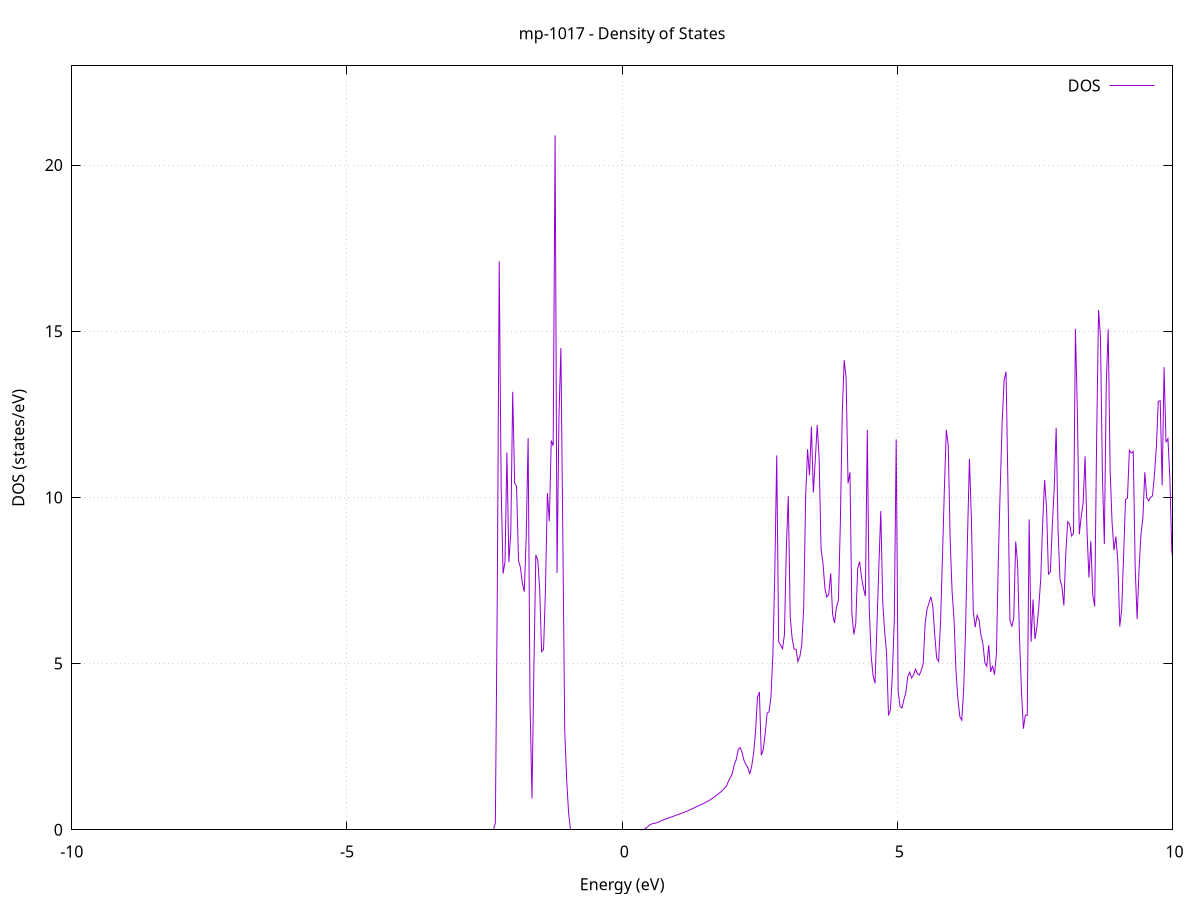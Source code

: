 set title 'mp-1017 - Density of States'
set xlabel 'Energy (eV)'
set ylabel 'DOS (states/eV)'
set grid
set xrange [-10:10]
set yrange [0:22.985]
set xzeroaxis lt -1
set terminal png size 800,600
set output 'mp-1017_dos_gnuplot.png'
plot '-' using 1:2 with lines title 'DOS'
-47.089300 0.000000
-47.054300 0.000000
-47.019300 0.000000
-46.984300 0.000000
-46.949300 0.000000
-46.914200 0.000000
-46.879200 0.000000
-46.844200 0.000000
-46.809200 0.000000
-46.774200 0.000000
-46.739200 0.000000
-46.704100 0.000000
-46.669100 0.000000
-46.634100 0.000000
-46.599100 0.000000
-46.564100 0.000000
-46.529100 0.000000
-46.494000 0.000000
-46.459000 0.000000
-46.424000 0.000000
-46.389000 0.000000
-46.354000 0.000000
-46.319000 0.000000
-46.283900 0.000000
-46.248900 0.000000
-46.213900 0.000000
-46.178900 0.000000
-46.143900 0.000000
-46.108900 0.000000
-46.073800 0.000000
-46.038800 0.000000
-46.003800 0.000000
-45.968800 0.000000
-45.933800 0.000000
-45.898800 0.000000
-45.863800 0.000000
-45.828700 0.000000
-45.793700 0.000000
-45.758700 0.000000
-45.723700 0.000000
-45.688700 0.000000
-45.653700 0.000000
-45.618600 0.000000
-45.583600 0.000000
-45.548600 0.000000
-45.513600 0.000000
-45.478600 0.000000
-45.443600 0.000000
-45.408500 0.000000
-45.373500 0.000000
-45.338500 0.000000
-45.303500 0.000000
-45.268500 0.000000
-45.233500 0.000000
-45.198400 0.000000
-45.163400 0.000000
-45.128400 0.000000
-45.093400 0.000000
-45.058400 0.000000
-45.023400 0.000000
-44.988300 0.000000
-44.953300 0.000000
-44.918300 0.000000
-44.883300 0.000000
-44.848300 0.000000
-44.813300 0.000000
-44.778200 0.000000
-44.743200 0.000000
-44.708200 0.000000
-44.673200 0.000000
-44.638200 0.000000
-44.603200 0.000000
-44.568200 0.000000
-44.533100 0.000000
-44.498100 0.000000
-44.463100 0.000000
-44.428100 0.000000
-44.393100 0.000000
-44.358100 0.000000
-44.323000 0.000000
-44.288000 0.000000
-44.253000 0.000000
-44.218000 0.000000
-44.183000 0.000000
-44.148000 0.000000
-44.112900 0.000000
-44.077900 0.000000
-44.042900 0.000000
-44.007900 0.000000
-43.972900 0.000000
-43.937900 0.000000
-43.902800 2.260400
-43.867800 18.033000
-43.832800 30.029300
-43.797800 66.833700
-43.762800 181.826900
-43.727800 0.000000
-43.692700 0.000000
-43.657700 0.000000
-43.622700 0.000000
-43.587700 0.000000
-43.552700 0.000000
-43.517700 0.000000
-43.482600 0.000000
-43.447600 0.000000
-43.412600 0.000000
-43.377600 0.000000
-43.342600 0.000000
-43.307600 0.000000
-43.272600 0.000000
-43.237500 0.000000
-43.202500 0.000000
-43.167500 0.000000
-43.132500 0.000000
-43.097500 0.000000
-43.062500 0.000000
-43.027400 0.000000
-42.992400 0.000000
-42.957400 0.000000
-42.922400 0.000000
-42.887400 0.000000
-42.852400 0.000000
-42.817300 0.000000
-42.782300 0.000000
-42.747300 0.000000
-42.712300 0.000000
-42.677300 0.000000
-42.642300 0.000000
-42.607200 0.000000
-42.572200 0.000000
-42.537200 0.000000
-42.502200 0.000000
-42.467200 0.000000
-42.432200 0.000000
-42.397100 0.000000
-42.362100 0.000000
-42.327100 0.000000
-42.292100 0.000000
-42.257100 0.000000
-42.222100 0.000000
-42.187000 0.000000
-42.152000 0.000000
-42.117000 0.000000
-42.082000 0.000000
-42.047000 0.000000
-42.012000 0.000000
-41.976900 0.000000
-41.941900 0.000000
-41.906900 0.000000
-41.871900 0.000000
-41.836900 0.000000
-41.801900 0.000000
-41.766900 0.000000
-41.731800 0.000000
-41.696800 0.000000
-41.661800 0.000000
-41.626800 0.000000
-41.591800 0.000000
-41.556800 0.000000
-41.521700 0.000000
-41.486700 0.000000
-41.451700 0.000000
-41.416700 0.000000
-41.381700 0.000000
-41.346700 0.000000
-41.311600 0.000000
-41.276600 0.000000
-41.241600 0.000000
-41.206600 0.000000
-41.171600 0.000000
-41.136600 0.000000
-41.101500 0.000000
-41.066500 0.000000
-41.031500 0.000000
-40.996500 0.000000
-40.961500 0.000000
-40.926500 0.000000
-40.891400 0.000000
-40.856400 0.000000
-40.821400 0.000000
-40.786400 0.000000
-40.751400 0.000000
-40.716400 0.000000
-40.681300 0.000000
-40.646300 0.000000
-40.611300 0.000000
-40.576300 0.000000
-40.541300 0.000000
-40.506300 0.000000
-40.471300 0.000000
-40.436200 0.000000
-40.401200 0.000000
-40.366200 0.000000
-40.331200 0.000000
-40.296200 0.000000
-40.261200 0.000000
-40.226100 0.000000
-40.191100 0.000000
-40.156100 0.000000
-40.121100 0.000000
-40.086100 0.000000
-40.051100 0.000000
-40.016000 0.000000
-39.981000 0.000000
-39.946000 0.000000
-39.911000 0.000000
-39.876000 0.000000
-39.841000 0.000000
-39.805900 0.000000
-39.770900 0.000000
-39.735900 0.000000
-39.700900 0.000000
-39.665900 0.000000
-39.630900 0.000000
-39.595800 0.000000
-39.560800 0.000000
-39.525800 0.000000
-39.490800 0.000000
-39.455800 0.000000
-39.420800 0.000000
-39.385700 0.000000
-39.350700 0.000000
-39.315700 0.000000
-39.280700 0.000000
-39.245700 0.000000
-39.210700 0.000000
-39.175700 0.000000
-39.140600 0.000000
-39.105600 0.000000
-39.070600 0.000000
-39.035600 0.000000
-39.000600 0.000000
-38.965600 0.000000
-38.930500 0.000000
-38.895500 0.000000
-38.860500 0.000000
-38.825500 0.000000
-38.790500 0.000000
-38.755500 0.000000
-38.720400 0.000000
-38.685400 0.000000
-38.650400 0.000000
-38.615400 0.000000
-38.580400 0.000000
-38.545400 0.000000
-38.510300 0.000000
-38.475300 0.000000
-38.440300 0.000000
-38.405300 0.000000
-38.370300 0.000000
-38.335300 0.000000
-38.300200 0.000000
-38.265200 0.000000
-38.230200 0.000000
-38.195200 0.000000
-38.160200 0.000000
-38.125200 0.000000
-38.090100 0.000000
-38.055100 0.000000
-38.020100 0.000000
-37.985100 0.000000
-37.950100 0.000000
-37.915100 0.000000
-37.880100 0.000000
-37.845000 0.000000
-37.810000 0.000000
-37.775000 0.000000
-37.740000 0.000000
-37.705000 0.000000
-37.670000 0.000000
-37.634900 0.000000
-37.599900 0.000000
-37.564900 0.000000
-37.529900 0.000000
-37.494900 0.000000
-37.459900 0.000000
-37.424800 0.000000
-37.389800 0.000000
-37.354800 0.000000
-37.319800 0.000000
-37.284800 0.000000
-37.249800 0.000000
-37.214700 0.000000
-37.179700 0.000000
-37.144700 0.000000
-37.109700 0.000000
-37.074700 0.000000
-37.039700 0.000000
-37.004600 0.000000
-36.969600 0.000000
-36.934600 0.000000
-36.899600 0.000000
-36.864600 0.000000
-36.829600 0.000000
-36.794500 0.000000
-36.759500 0.000000
-36.724500 0.000000
-36.689500 0.000000
-36.654500 0.000000
-36.619500 0.000000
-36.584400 0.000000
-36.549400 0.000000
-36.514400 0.000000
-36.479400 0.000000
-36.444400 0.000000
-36.409400 0.000000
-36.374400 0.000000
-36.339300 0.000000
-36.304300 0.000000
-36.269300 0.000000
-36.234300 0.000000
-36.199300 0.000000
-36.164300 0.000000
-36.129200 0.000000
-36.094200 0.000000
-36.059200 0.000000
-36.024200 0.000000
-35.989200 0.000000
-35.954200 0.000000
-35.919100 0.000000
-35.884100 0.000000
-35.849100 0.000000
-35.814100 0.000000
-35.779100 0.000000
-35.744100 0.000000
-35.709000 0.000000
-35.674000 0.000000
-35.639000 0.000000
-35.604000 0.000000
-35.569000 0.000000
-35.534000 0.000000
-35.498900 0.000000
-35.463900 0.000000
-35.428900 0.000000
-35.393900 0.000000
-35.358900 0.000000
-35.323900 0.000000
-35.288800 0.000000
-35.253800 0.000000
-35.218800 0.000000
-35.183800 0.000000
-35.148800 0.000000
-35.113800 0.000000
-35.078800 0.000000
-35.043700 0.000000
-35.008700 0.000000
-34.973700 0.000000
-34.938700 0.000000
-34.903700 0.000000
-34.868700 0.000000
-34.833600 0.000000
-34.798600 0.000000
-34.763600 0.000000
-34.728600 0.000000
-34.693600 0.000000
-34.658600 0.000000
-34.623500 0.000000
-34.588500 0.000000
-34.553500 0.000000
-34.518500 0.000000
-34.483500 0.000000
-34.448500 0.000000
-34.413400 0.000000
-34.378400 0.000000
-34.343400 0.000000
-34.308400 0.000000
-34.273400 0.000000
-34.238400 0.000000
-34.203300 0.000000
-34.168300 0.000000
-34.133300 0.000000
-34.098300 0.000000
-34.063300 0.000000
-34.028300 0.000000
-33.993200 0.000000
-33.958200 0.000000
-33.923200 0.000000
-33.888200 0.000000
-33.853200 0.000000
-33.818200 0.000000
-33.783200 0.000000
-33.748100 0.000000
-33.713100 0.000000
-33.678100 0.000000
-33.643100 0.000000
-33.608100 0.000000
-33.573100 0.000000
-33.538000 0.000000
-33.503000 0.000000
-33.468000 0.000000
-33.433000 0.000000
-33.398000 0.000000
-33.363000 0.000000
-33.327900 0.000000
-33.292900 0.000000
-33.257900 0.000000
-33.222900 0.000000
-33.187900 0.000000
-33.152900 0.000000
-33.117800 0.000000
-33.082800 0.000000
-33.047800 0.000000
-33.012800 0.000000
-32.977800 0.000000
-32.942800 0.000000
-32.907700 0.000000
-32.872700 0.000000
-32.837700 0.000000
-32.802700 0.000000
-32.767700 0.000000
-32.732700 0.000000
-32.697600 0.000000
-32.662600 0.000000
-32.627600 0.000000
-32.592600 0.000000
-32.557600 0.000000
-32.522600 0.000000
-32.487500 0.000000
-32.452500 0.000000
-32.417500 0.000000
-32.382500 0.000000
-32.347500 0.000000
-32.312500 0.000000
-32.277500 0.000000
-32.242400 0.000000
-32.207400 0.000000
-32.172400 0.000000
-32.137400 0.000000
-32.102400 0.000000
-32.067400 0.000000
-32.032300 0.000000
-31.997300 0.000000
-31.962300 0.000000
-31.927300 0.000000
-31.892300 0.000000
-31.857300 0.000000
-31.822200 0.000000
-31.787200 0.000000
-31.752200 0.000000
-31.717200 0.000000
-31.682200 0.000000
-31.647200 0.000000
-31.612100 0.000000
-31.577100 0.000000
-31.542100 0.000000
-31.507100 0.000000
-31.472100 0.000000
-31.437100 0.000000
-31.402000 0.000000
-31.367000 0.000000
-31.332000 0.000000
-31.297000 0.000000
-31.262000 0.000000
-31.227000 0.000000
-31.191900 0.000000
-31.156900 0.000000
-31.121900 0.000000
-31.086900 0.000000
-31.051900 0.000000
-31.016900 0.000000
-30.981900 0.000000
-30.946800 0.000000
-30.911800 0.000000
-30.876800 0.000000
-30.841800 0.000000
-30.806800 0.000000
-30.771800 0.000000
-30.736700 0.000000
-30.701700 0.000000
-30.666700 0.000000
-30.631700 0.000000
-30.596700 0.000000
-30.561700 0.000000
-30.526600 0.000000
-30.491600 0.000000
-30.456600 0.000000
-30.421600 0.000000
-30.386600 0.000000
-30.351600 0.000000
-30.316500 0.000000
-30.281500 0.000000
-30.246500 0.000000
-30.211500 0.000000
-30.176500 0.000000
-30.141500 0.000000
-30.106400 0.000000
-30.071400 0.000000
-30.036400 0.000000
-30.001400 0.000000
-29.966400 0.000000
-29.931400 0.000000
-29.896300 0.000000
-29.861300 0.000000
-29.826300 0.000000
-29.791300 0.000000
-29.756300 0.000000
-29.721300 0.000000
-29.686300 0.000000
-29.651200 0.000000
-29.616200 0.000000
-29.581200 0.000000
-29.546200 0.000000
-29.511200 0.000000
-29.476200 0.000000
-29.441100 0.000000
-29.406100 0.000000
-29.371100 0.000000
-29.336100 0.000000
-29.301100 0.000000
-29.266100 0.000000
-29.231000 0.000000
-29.196000 0.000000
-29.161000 0.000000
-29.126000 0.000000
-29.091000 0.000000
-29.056000 0.000000
-29.020900 0.000000
-28.985900 0.000000
-28.950900 0.000000
-28.915900 0.000000
-28.880900 0.000000
-28.845900 0.000000
-28.810800 0.000000
-28.775800 0.000000
-28.740800 0.000000
-28.705800 0.000000
-28.670800 0.000000
-28.635800 0.000000
-28.600700 0.000000
-28.565700 0.000000
-28.530700 0.000000
-28.495700 0.000000
-28.460700 0.000000
-28.425700 0.000000
-28.390600 0.000000
-28.355600 0.000000
-28.320600 0.000000
-28.285600 0.000000
-28.250600 0.000000
-28.215600 0.000000
-28.180600 0.000000
-28.145500 0.000000
-28.110500 0.000000
-28.075500 0.000000
-28.040500 0.000000
-28.005500 0.000000
-27.970500 0.000000
-27.935400 0.000000
-27.900400 0.000000
-27.865400 0.000000
-27.830400 0.000000
-27.795400 0.000000
-27.760400 0.000000
-27.725300 0.000000
-27.690300 0.000000
-27.655300 0.000000
-27.620300 0.000000
-27.585300 0.000000
-27.550300 0.000000
-27.515200 0.000000
-27.480200 0.000000
-27.445200 0.000000
-27.410200 0.000000
-27.375200 0.000000
-27.340200 0.000000
-27.305100 0.000000
-27.270100 0.000000
-27.235100 0.000000
-27.200100 0.000000
-27.165100 0.000000
-27.130100 0.000000
-27.095000 0.000000
-27.060000 0.000000
-27.025000 0.000000
-26.990000 0.000000
-26.955000 0.000000
-26.920000 0.000000
-26.885000 0.000000
-26.849900 0.000000
-26.814900 0.000000
-26.779900 0.000000
-26.744900 0.000000
-26.709900 0.000000
-26.674900 0.000000
-26.639800 0.000000
-26.604800 0.000000
-26.569800 0.000000
-26.534800 0.000000
-26.499800 0.000000
-26.464800 0.000000
-26.429700 0.000000
-26.394700 0.000000
-26.359700 0.000000
-26.324700 0.000000
-26.289700 0.000000
-26.254700 0.000000
-26.219600 0.000000
-26.184600 0.000000
-26.149600 0.000000
-26.114600 0.000000
-26.079600 0.000000
-26.044600 0.000000
-26.009500 0.000000
-25.974500 0.000000
-25.939500 0.000000
-25.904500 0.000000
-25.869500 0.000000
-25.834500 0.000000
-25.799400 0.000000
-25.764400 0.000000
-25.729400 0.000000
-25.694400 0.000000
-25.659400 0.000000
-25.624400 0.000000
-25.589400 0.000000
-25.554300 0.000000
-25.519300 0.000000
-25.484300 0.000000
-25.449300 0.000000
-25.414300 0.000000
-25.379300 0.000000
-25.344200 0.000000
-25.309200 0.000000
-25.274200 0.000000
-25.239200 0.000000
-25.204200 0.000000
-25.169200 0.000000
-25.134100 0.000000
-25.099100 0.000000
-25.064100 0.000000
-25.029100 0.000000
-24.994100 0.000000
-24.959100 0.000000
-24.924000 0.000000
-24.889000 0.000000
-24.854000 0.000000
-24.819000 0.000000
-24.784000 0.000000
-24.749000 0.000000
-24.713900 0.000000
-24.678900 0.000000
-24.643900 0.000000
-24.608900 0.000000
-24.573900 0.000000
-24.538900 0.000000
-24.503800 0.000000
-24.468800 0.000000
-24.433800 0.000000
-24.398800 0.000000
-24.363800 0.000000
-24.328800 0.000000
-24.293800 0.000000
-24.258700 0.000000
-24.223700 0.000000
-24.188700 0.000000
-24.153700 0.000000
-24.118700 0.000000
-24.083700 0.000000
-24.048600 0.000000
-24.013600 0.000000
-23.978600 0.000000
-23.943600 0.000000
-23.908600 0.000000
-23.873600 0.000000
-23.838500 0.000000
-23.803500 0.000000
-23.768500 0.000000
-23.733500 0.000000
-23.698500 0.000000
-23.663500 0.000000
-23.628400 0.000000
-23.593400 0.000000
-23.558400 0.000000
-23.523400 0.000000
-23.488400 0.000000
-23.453400 0.000000
-23.418300 0.000000
-23.383300 0.000000
-23.348300 0.000000
-23.313300 0.000000
-23.278300 0.000000
-23.243300 0.000000
-23.208200 0.000000
-23.173200 0.000000
-23.138200 0.000000
-23.103200 0.000000
-23.068200 0.000000
-23.033200 0.000000
-22.998100 0.000000
-22.963100 0.000000
-22.928100 0.767200
-22.893100 2.038100
-22.858100 3.038100
-22.823100 4.340400
-22.788100 6.523400
-22.753000 15.387100
-22.718000 15.953200
-22.683000 6.198600
-22.648000 1.641600
-22.613000 7.099700
-22.578000 6.748900
-22.542900 8.317600
-22.507900 10.563500
-22.472900 7.441500
-22.437900 4.637000
-22.402900 3.136100
-22.367900 3.154000
-22.332800 8.042300
-22.297800 39.799000
-22.262800 37.811600
-22.227800 49.792200
-22.192800 48.479600
-22.157800 14.538400
-22.122700 37.293900
-22.087700 15.188700
-22.052700 22.215500
-22.017700 31.316600
-21.982700 18.423600
-21.947700 47.827400
-21.912600 43.604100
-21.877600 64.689100
-21.842600 61.054300
-21.807600 72.949400
-21.772600 44.277900
-21.737600 61.563100
-21.702500 102.065600
-21.667500 42.895300
-21.632500 52.091600
-21.597500 79.663200
-21.562500 9.997100
-21.527500 0.000000
-21.492500 0.000000
-21.457400 0.000000
-21.422400 0.000000
-21.387400 0.000000
-21.352400 0.000000
-21.317400 0.000000
-21.282400 0.000000
-21.247300 0.000000
-21.212300 0.000000
-21.177300 0.000000
-21.142300 0.000000
-21.107300 0.000000
-21.072300 0.000000
-21.037200 0.000000
-21.002200 0.000000
-20.967200 0.000000
-20.932200 0.000000
-20.897200 0.000000
-20.862200 0.000000
-20.827100 0.000000
-20.792100 0.000000
-20.757100 0.000000
-20.722100 0.000000
-20.687100 0.000000
-20.652100 0.000000
-20.617000 0.000000
-20.582000 0.000000
-20.547000 0.000000
-20.512000 0.000000
-20.477000 0.000000
-20.442000 0.000000
-20.406900 0.000000
-20.371900 0.000000
-20.336900 0.000000
-20.301900 0.000000
-20.266900 0.000000
-20.231900 0.000000
-20.196900 0.000000
-20.161800 0.000000
-20.126800 0.000000
-20.091800 0.000000
-20.056800 0.000000
-20.021800 0.000000
-19.986800 0.000000
-19.951700 0.000000
-19.916700 0.000000
-19.881700 0.000000
-19.846700 0.000000
-19.811700 0.000000
-19.776700 0.000000
-19.741600 0.000000
-19.706600 0.000000
-19.671600 0.000000
-19.636600 0.000000
-19.601600 0.000000
-19.566600 0.000000
-19.531500 0.000000
-19.496500 0.000000
-19.461500 0.000000
-19.426500 0.000000
-19.391500 0.000000
-19.356500 0.000000
-19.321400 0.000000
-19.286400 0.000000
-19.251400 0.000000
-19.216400 0.000000
-19.181400 0.000000
-19.146400 0.000000
-19.111300 0.000000
-19.076300 0.000000
-19.041300 0.000000
-19.006300 0.000000
-18.971300 0.000000
-18.936300 0.000000
-18.901200 0.000000
-18.866200 0.000000
-18.831200 0.000000
-18.796200 0.000000
-18.761200 0.000000
-18.726200 0.000000
-18.691200 0.000000
-18.656100 0.000000
-18.621100 0.000000
-18.586100 0.000000
-18.551100 0.000000
-18.516100 0.000000
-18.481100 0.000000
-18.446000 0.000000
-18.411000 0.000000
-18.376000 0.000000
-18.341000 0.000000
-18.306000 0.000000
-18.271000 0.000000
-18.235900 0.000000
-18.200900 0.000000
-18.165900 0.000000
-18.130900 0.000000
-18.095900 0.000000
-18.060900 0.000000
-18.025800 0.000000
-17.990800 0.000000
-17.955800 0.000000
-17.920800 0.000000
-17.885800 0.000000
-17.850800 0.000000
-17.815700 0.000000
-17.780700 0.000000
-17.745700 0.000000
-17.710700 0.000000
-17.675700 0.000000
-17.640700 0.000000
-17.605600 0.000000
-17.570600 0.000000
-17.535600 0.000000
-17.500600 0.000000
-17.465600 0.000000
-17.430600 0.000000
-17.395600 0.000000
-17.360500 0.000000
-17.325500 0.000000
-17.290500 0.000000
-17.255500 0.000000
-17.220500 0.000000
-17.185500 0.000000
-17.150400 0.000000
-17.115400 0.000000
-17.080400 0.000000
-17.045400 0.000000
-17.010400 0.000000
-16.975400 0.000000
-16.940300 0.000000
-16.905300 0.000000
-16.870300 0.000000
-16.835300 0.000000
-16.800300 0.000000
-16.765300 0.000000
-16.730200 0.000000
-16.695200 0.000000
-16.660200 0.000000
-16.625200 0.000000
-16.590200 0.000000
-16.555200 0.000000
-16.520100 0.000000
-16.485100 0.000000
-16.450100 0.000000
-16.415100 0.000000
-16.380100 0.000000
-16.345100 0.000000
-16.310000 0.000000
-16.275000 0.000000
-16.240000 0.000000
-16.205000 0.000000
-16.170000 0.000000
-16.135000 0.000000
-16.100000 0.000000
-16.064900 0.000000
-16.029900 0.000000
-15.994900 0.000000
-15.959900 0.000000
-15.924900 0.000000
-15.889900 0.000000
-15.854800 0.000000
-15.819800 0.000000
-15.784800 0.000000
-15.749800 0.000000
-15.714800 0.000000
-15.679800 0.000000
-15.644700 0.000000
-15.609700 0.000000
-15.574700 0.000000
-15.539700 0.000000
-15.504700 0.702800
-15.469700 1.078500
-15.434600 1.549800
-15.399600 1.997700
-15.364600 2.470000
-15.329600 3.102500
-15.294600 3.841200
-15.259600 4.893000
-15.224500 7.211000
-15.189500 8.522400
-15.154500 8.915400
-15.119500 12.163600
-15.084500 0.036600
-15.049500 8.621800
-15.014400 9.692700
-14.979400 8.850700
-14.944400 8.276800
-14.909400 5.616300
-14.874400 4.419000
-14.839400 3.560000
-14.804400 2.854800
-14.769300 2.229000
-14.734300 1.563500
-14.699300 0.859400
-14.664300 0.000000
-14.629300 0.000000
-14.594300 0.000000
-14.559200 0.000000
-14.524200 0.000000
-14.489200 0.000000
-14.454200 0.000000
-14.419200 0.000000
-14.384200 0.000000
-14.349100 0.000000
-14.314100 0.000000
-14.279100 0.000000
-14.244100 0.000000
-14.209100 0.000000
-14.174100 0.000000
-14.139000 0.000000
-14.104000 0.000000
-14.069000 0.000000
-14.034000 0.000000
-13.999000 0.000000
-13.964000 0.000000
-13.928900 0.000000
-13.893900 0.000000
-13.858900 0.000000
-13.823900 0.000000
-13.788900 0.000000
-13.753900 0.000000
-13.718800 0.000000
-13.683800 0.000000
-13.648800 0.000000
-13.613800 0.000000
-13.578800 0.000000
-13.543800 0.000000
-13.508700 0.000000
-13.473700 0.000000
-13.438700 0.000000
-13.403700 0.000000
-13.368700 0.000000
-13.333700 0.000000
-13.298700 0.000000
-13.263600 0.000000
-13.228600 0.000000
-13.193600 0.000000
-13.158600 0.000000
-13.123600 0.000000
-13.088600 0.000000
-13.053500 0.000000
-13.018500 0.000000
-12.983500 0.000000
-12.948500 0.000000
-12.913500 0.000000
-12.878500 0.000000
-12.843400 0.000000
-12.808400 0.000000
-12.773400 0.000000
-12.738400 0.000000
-12.703400 0.000000
-12.668400 0.000000
-12.633300 0.000000
-12.598300 0.000000
-12.563300 0.000000
-12.528300 0.000000
-12.493300 0.000000
-12.458300 0.000000
-12.423200 0.000000
-12.388200 0.000000
-12.353200 0.000000
-12.318200 0.000000
-12.283200 0.000000
-12.248200 0.000000
-12.213100 0.000000
-12.178100 0.000000
-12.143100 0.000000
-12.108100 0.000000
-12.073100 0.000000
-12.038100 0.000000
-12.003100 0.000000
-11.968000 0.000000
-11.933000 0.000000
-11.898000 0.000000
-11.863000 0.000000
-11.828000 0.000000
-11.793000 0.000000
-11.757900 0.000000
-11.722900 0.000000
-11.687900 0.000000
-11.652900 0.000000
-11.617900 0.000000
-11.582900 0.000000
-11.547800 0.000000
-11.512800 0.000000
-11.477800 0.000000
-11.442800 0.000000
-11.407800 0.000000
-11.372800 0.000000
-11.337700 0.000000
-11.302700 0.000000
-11.267700 0.000000
-11.232700 0.000000
-11.197700 0.000000
-11.162700 0.000000
-11.127600 0.000000
-11.092600 0.000000
-11.057600 0.000000
-11.022600 0.000000
-10.987600 0.000000
-10.952600 0.000000
-10.917500 0.000000
-10.882500 0.000000
-10.847500 0.000000
-10.812500 0.000000
-10.777500 0.000000
-10.742500 0.000000
-10.707500 0.000000
-10.672400 0.000000
-10.637400 0.000000
-10.602400 0.000000
-10.567400 0.000000
-10.532400 0.000000
-10.497400 0.000000
-10.462300 0.000000
-10.427300 0.000000
-10.392300 0.000000
-10.357300 0.000000
-10.322300 0.000000
-10.287300 0.000000
-10.252200 0.000000
-10.217200 0.000000
-10.182200 0.000000
-10.147200 0.000000
-10.112200 0.000000
-10.077200 0.000000
-10.042100 0.000000
-10.007100 0.000000
-9.972100 0.000000
-9.937100 0.000000
-9.902100 0.000000
-9.867100 0.000000
-9.832000 0.000000
-9.797000 0.000000
-9.762000 0.000000
-9.727000 0.000000
-9.692000 0.000000
-9.657000 0.000000
-9.621900 0.000000
-9.586900 0.000000
-9.551900 0.000000
-9.516900 0.000000
-9.481900 0.000000
-9.446900 0.000000
-9.411800 0.000000
-9.376800 0.000000
-9.341800 0.000000
-9.306800 0.000000
-9.271800 0.000000
-9.236800 0.000000
-9.201800 0.000000
-9.166700 0.000000
-9.131700 0.000000
-9.096700 0.000000
-9.061700 0.000000
-9.026700 0.000000
-8.991700 0.000000
-8.956600 0.000000
-8.921600 0.000000
-8.886600 0.000000
-8.851600 0.000000
-8.816600 0.000000
-8.781600 0.000000
-8.746500 0.000000
-8.711500 0.000000
-8.676500 0.000000
-8.641500 0.000000
-8.606500 0.000000
-8.571500 0.000000
-8.536400 0.000000
-8.501400 0.000000
-8.466400 0.000000
-8.431400 0.000000
-8.396400 0.000000
-8.361400 0.000000
-8.326300 0.000000
-8.291300 0.000000
-8.256300 0.000000
-8.221300 0.000000
-8.186300 0.000000
-8.151300 0.000000
-8.116200 0.000000
-8.081200 0.000000
-8.046200 0.000000
-8.011200 0.000000
-7.976200 0.000000
-7.941200 0.000000
-7.906200 0.000000
-7.871100 0.000000
-7.836100 0.000000
-7.801100 0.000000
-7.766100 0.000000
-7.731100 0.000000
-7.696100 0.000000
-7.661000 0.000000
-7.626000 0.000000
-7.591000 0.000000
-7.556000 0.000000
-7.521000 0.000000
-7.486000 0.000000
-7.450900 0.000000
-7.415900 0.000000
-7.380900 0.000000
-7.345900 0.000000
-7.310900 0.000000
-7.275900 0.000000
-7.240800 0.000000
-7.205800 0.000000
-7.170800 0.000000
-7.135800 0.000000
-7.100800 0.000000
-7.065800 0.000000
-7.030700 0.000000
-6.995700 0.000000
-6.960700 0.000000
-6.925700 0.000000
-6.890700 0.000000
-6.855700 0.000000
-6.820600 0.000000
-6.785600 0.000000
-6.750600 0.000000
-6.715600 0.000000
-6.680600 0.000000
-6.645600 0.000000
-6.610600 0.000000
-6.575500 0.000000
-6.540500 0.000000
-6.505500 0.000000
-6.470500 0.000000
-6.435500 0.000000
-6.400500 0.000000
-6.365400 0.000000
-6.330400 0.000000
-6.295400 0.000000
-6.260400 0.000000
-6.225400 0.000000
-6.190400 0.000000
-6.155300 0.000000
-6.120300 0.000000
-6.085300 0.000000
-6.050300 0.000000
-6.015300 0.000000
-5.980300 0.000000
-5.945200 0.000000
-5.910200 0.000000
-5.875200 0.000000
-5.840200 0.000000
-5.805200 0.000000
-5.770200 0.000000
-5.735100 0.000000
-5.700100 0.000000
-5.665100 0.000000
-5.630100 0.000000
-5.595100 0.000000
-5.560100 0.000000
-5.525000 0.000000
-5.490000 0.000000
-5.455000 0.000000
-5.420000 0.000000
-5.385000 0.000000
-5.350000 0.000000
-5.315000 0.000000
-5.279900 0.000000
-5.244900 0.000000
-5.209900 0.000000
-5.174900 0.000000
-5.139900 0.000000
-5.104900 0.000000
-5.069800 0.000000
-5.034800 0.000000
-4.999800 0.000000
-4.964800 0.000000
-4.929800 0.000000
-4.894800 0.000000
-4.859700 0.000000
-4.824700 0.000000
-4.789700 0.000000
-4.754700 0.000000
-4.719700 0.000000
-4.684700 0.000000
-4.649600 0.000000
-4.614600 0.000000
-4.579600 0.000000
-4.544600 0.000000
-4.509600 0.000000
-4.474600 0.000000
-4.439500 0.000000
-4.404500 0.000000
-4.369500 0.000000
-4.334500 0.000000
-4.299500 0.000000
-4.264500 0.000000
-4.229400 0.000000
-4.194400 0.000000
-4.159400 0.000000
-4.124400 0.000000
-4.089400 0.000000
-4.054400 0.000000
-4.019300 0.000000
-3.984300 0.000000
-3.949300 0.000000
-3.914300 0.000000
-3.879300 0.000000
-3.844300 0.000000
-3.809300 0.000000
-3.774200 0.000000
-3.739200 0.000000
-3.704200 0.000000
-3.669200 0.000000
-3.634200 0.000000
-3.599200 0.000000
-3.564100 0.000000
-3.529100 0.000000
-3.494100 0.000000
-3.459100 0.000000
-3.424100 0.000000
-3.389100 0.000000
-3.354000 0.000000
-3.319000 0.000000
-3.284000 0.000000
-3.249000 0.000000
-3.214000 0.000000
-3.179000 0.000000
-3.143900 0.000000
-3.108900 0.000000
-3.073900 0.000000
-3.038900 0.000000
-3.003900 0.000000
-2.968900 0.000000
-2.933800 0.000000
-2.898800 0.000000
-2.863800 0.000000
-2.828800 0.000000
-2.793800 0.000000
-2.758800 0.000000
-2.723700 0.000000
-2.688700 0.000000
-2.653700 0.000000
-2.618700 0.000000
-2.583700 0.000000
-2.548700 0.000000
-2.513700 0.000000
-2.478600 0.000000
-2.443600 0.000000
-2.408600 0.000000
-2.373600 0.000000
-2.338600 0.000000
-2.303600 0.209500
-2.268500 7.097500
-2.233500 17.103300
-2.198500 10.323600
-2.163500 7.707800
-2.128500 8.063000
-2.093500 11.352900
-2.058400 8.056100
-2.023400 8.937400
-1.988400 13.177700
-1.953400 10.430200
-1.918400 10.332000
-1.883400 8.097900
-1.848300 7.893000
-1.813300 7.420400
-1.778300 7.162900
-1.743300 8.790100
-1.708300 11.788100
-1.673300 3.761900
-1.638200 0.941000
-1.603200 4.928600
-1.568200 8.270700
-1.533200 8.113600
-1.498200 7.248600
-1.463200 5.359700
-1.428100 5.426800
-1.393100 7.253000
-1.358100 10.132600
-1.323100 9.283800
-1.288100 11.712900
-1.253100 11.552000
-1.218100 20.895100
-1.183000 7.725900
-1.148000 12.437800
-1.113000 14.494600
-1.078000 8.871100
-1.043000 2.976400
-1.008000 1.506200
-0.972900 0.506200
-0.937900 0.000000
-0.902900 0.000000
-0.867900 0.000000
-0.832900 0.000000
-0.797900 0.000000
-0.762800 0.000000
-0.727800 0.000000
-0.692800 0.000000
-0.657800 0.000000
-0.622800 0.000000
-0.587800 0.000000
-0.552700 0.000000
-0.517700 0.000000
-0.482700 0.000000
-0.447700 0.000000
-0.412700 0.000000
-0.377700 0.000000
-0.342600 0.000000
-0.307600 0.000000
-0.272600 0.000000
-0.237600 0.000000
-0.202600 0.000000
-0.167600 0.000000
-0.132500 0.000000
-0.097500 0.000000
-0.062500 0.000000
-0.027500 0.000000
0.007500 0.000000
0.042500 0.000000
0.077600 0.000000
0.112600 0.000000
0.147600 0.000000
0.182600 0.000000
0.217600 0.000000
0.252600 0.000000
0.287600 0.000000
0.322700 0.000000
0.357700 0.000300
0.392700 0.012100
0.427700 0.041000
0.462700 0.087100
0.497700 0.141400
0.532800 0.172100
0.567800 0.191400
0.602800 0.199200
0.637800 0.217400
0.672800 0.242000
0.707800 0.267500
0.742900 0.293500
0.777900 0.317500
0.812900 0.339000
0.847900 0.358000
0.882900 0.378100
0.917900 0.398700
0.953000 0.419400
0.988000 0.440600
1.023000 0.462200
1.058000 0.483900
1.093000 0.505600
1.128000 0.527300
1.163100 0.549200
1.198100 0.573800
1.233100 0.602300
1.268100 0.628800
1.303100 0.655700
1.338100 0.683000
1.373200 0.710600
1.408200 0.738200
1.443200 0.764200
1.478200 0.789500
1.513200 0.820100
1.548200 0.852200
1.583200 0.885800
1.618300 0.922400
1.653300 0.963300
1.688300 1.006400
1.723300 1.049800
1.758300 1.094100
1.793300 1.140700
1.828400 1.190100
1.863400 1.256900
1.898400 1.324100
1.933400 1.470000
1.968400 1.575100
2.003400 1.703200
2.038500 1.965400
2.073500 2.111000
2.108500 2.419500
2.143500 2.473000
2.178500 2.329600
2.213500 2.092200
2.248600 1.966900
2.283600 1.873800
2.318600 1.673600
2.353600 1.905700
2.388600 2.300700
2.423600 2.949900
2.458700 3.985900
2.493700 4.144400
2.528700 2.238800
2.563700 2.415700
2.598700 2.883900
2.633700 3.508400
2.668800 3.550100
2.703800 3.990800
2.738800 5.262300
2.773800 7.743300
2.808800 11.266100
2.843800 5.657100
2.878800 5.557400
2.913900 5.447400
2.948900 5.873100
2.983900 8.510800
3.018900 10.043900
3.053900 6.407100
3.088900 5.759500
3.124000 5.436100
3.159000 5.430100
3.194000 5.064200
3.229000 5.208200
3.264000 5.583900
3.299000 6.685900
3.334100 10.007400
3.369100 11.450200
3.404100 10.667200
3.439100 12.135500
3.474100 10.145400
3.509100 11.126200
3.544200 12.181000
3.579200 11.189100
3.614200 8.453800
3.649200 8.024100
3.684200 7.264000
3.719200 7.001300
3.754300 7.085800
3.789300 7.719400
3.824300 6.478200
3.859300 6.223600
3.894300 6.703600
3.929300 6.897200
3.964400 9.192700
3.999400 12.522800
4.034400 14.131800
4.069400 13.589800
4.104400 10.422100
4.139400 10.759700
4.174500 6.501900
4.209500 5.879800
4.244500 6.199400
4.279500 7.854700
4.314500 8.072800
4.349500 7.591800
4.384500 7.273000
4.419600 7.027100
4.454600 12.038800
4.489600 6.671200
4.524600 5.234500
4.559600 4.630000
4.594600 4.408100
4.629700 6.140800
4.664700 7.931800
4.699700 9.589600
4.734700 6.874100
4.769700 5.969500
4.804700 5.314200
4.839800 3.437700
4.874800 3.617200
4.909800 4.672400
4.944800 6.300200
4.979800 11.745600
5.014800 4.179900
5.049900 3.707200
5.084900 3.663900
5.119900 3.920200
5.154900 4.125800
5.189900 4.608900
5.224900 4.741400
5.260000 4.566000
5.295000 4.663600
5.330000 4.831700
5.365000 4.693600
5.400000 4.654200
5.435000 4.798000
5.470100 4.997600
5.505100 6.199900
5.540100 6.634300
5.575100 6.821600
5.610100 7.009900
5.645100 6.723700
5.680100 5.853900
5.715200 5.163600
5.750200 5.069100
5.785200 6.233000
5.820200 8.211900
5.855200 10.266100
5.890200 12.034800
5.925300 11.565300
5.960300 8.714200
5.995300 7.163800
6.030300 6.348900
6.065300 4.788300
6.100300 3.941500
6.135400 3.407100
6.170400 3.297400
6.205400 4.198500
6.240400 6.041200
6.275400 8.808000
6.310400 11.161300
6.345500 9.378800
6.380500 6.559900
6.415500 6.095300
6.450500 6.455200
6.485500 6.306900
6.520500 5.841800
6.555600 5.592000
6.590600 5.029200
6.625600 4.916700
6.660600 5.556900
6.695600 4.747800
6.730600 4.935400
6.765700 4.664700
6.800700 5.294000
6.835700 8.162500
6.870700 10.322400
6.905700 12.299800
6.940700 13.527600
6.975700 13.783300
7.010800 10.272800
7.045800 6.309300
7.080800 6.113300
7.115800 6.372000
7.150800 8.672000
7.185800 8.007000
7.220900 5.727800
7.255900 4.182700
7.290900 3.041900
7.325900 3.449500
7.360900 3.445000
7.395900 9.338900
7.431000 5.657400
7.466000 6.928400
7.501000 5.741000
7.536000 6.101800
7.571000 6.710500
7.606000 7.559700
7.641100 9.237500
7.676100 10.527000
7.711100 9.689400
7.746100 7.694200
7.781100 7.756700
7.816100 9.145500
7.851200 10.291400
7.886200 12.093400
7.921200 8.988200
7.956200 7.518300
7.991200 7.319200
8.026200 6.746600
8.061300 8.346100
8.096300 9.268000
8.131300 9.189600
8.166300 8.839500
8.201300 8.921000
8.236300 15.071600
8.271300 12.606900
8.306400 8.887800
8.341400 9.428200
8.376400 9.837000
8.411400 11.236800
8.446400 9.011500
8.481400 7.590600
8.516500 8.684700
8.551500 7.060800
8.586500 6.721000
8.621500 11.742100
8.656500 15.639300
8.691500 14.820600
8.726600 10.666900
8.761600 8.598900
8.796600 13.415600
8.831600 15.059600
8.866600 10.847300
8.901600 9.259100
8.936700 8.411300
8.971700 8.823700
9.006700 8.077100
9.041700 6.116500
9.076700 6.626100
9.111700 8.249600
9.146800 9.940400
9.181800 9.981500
9.216800 11.422900
9.251800 11.333900
9.286800 11.385300
9.321800 7.917800
9.356900 6.340800
9.391900 7.823900
9.426900 8.887800
9.461900 9.368800
9.496900 10.758800
9.531900 9.992800
9.567000 9.893700
9.602000 10.001800
9.637000 10.048500
9.672000 10.691000
9.707000 11.515700
9.742000 12.890300
9.777000 12.909100
9.812100 10.360700
9.847100 13.919900
9.882100 11.660600
9.917100 11.769100
9.952100 10.588000
9.987100 8.402500
10.022200 7.933200
10.057200 9.418800
10.092200 9.247000
10.127200 11.205700
10.162200 10.577300
10.197200 9.762100
10.232300 5.900800
10.267300 5.015600
10.302300 4.661300
10.337300 4.655900
10.372300 4.652200
10.407300 3.914000
10.442400 3.617100
10.477400 3.286800
10.512400 3.120500
10.547400 3.043400
10.582400 2.807600
10.617400 4.187500
10.652500 3.459900
10.687500 3.107300
10.722500 3.312200
10.757500 3.265700
10.792500 3.150900
10.827500 2.507700
10.862600 2.261500
10.897600 2.045500
10.932600 1.846800
10.967600 2.013900
11.002600 2.104900
11.037600 2.260000
11.072600 2.704300
11.107700 2.851000
11.142700 3.053000
11.177700 2.899000
11.212700 3.074800
11.247700 3.491000
11.282700 3.047800
11.317800 2.504800
11.352800 2.375100
11.387800 2.324000
11.422800 2.387200
11.457800 2.834600
11.492800 2.588300
11.527900 2.662200
11.562900 2.731600
11.597900 2.784400
11.632900 2.833300
11.667900 2.887100
11.702900 2.946700
11.738000 3.639800
11.773000 3.083700
11.808000 2.940700
11.843000 2.922400
11.878000 2.779500
11.913000 2.584000
11.948100 2.495700
11.983100 2.432500
12.018100 2.532600
12.053100 2.805400
12.088100 2.902400
12.123100 3.010300
12.158200 2.843000
12.193200 2.547400
12.228200 2.475800
12.263200 2.406700
12.298200 2.334600
12.333200 2.256700
12.368200 2.214400
12.403300 2.417800
12.438300 2.698200
12.473300 3.106500
12.508300 3.204800
12.543300 3.034800
12.578300 2.966900
12.613400 2.865500
12.648400 2.764900
12.683400 2.669600
12.718400 2.572700
12.753400 2.449100
12.788400 2.147600
12.823500 1.903400
12.858500 1.758200
12.893500 1.596400
12.928500 1.565000
12.963500 1.472500
12.998500 1.413600
13.033600 1.368900
13.068600 1.332900
13.103600 1.304500
13.138600 1.313400
13.173600 1.323600
13.208600 1.454200
13.243700 1.418500
13.278700 1.409700
13.313700 1.520500
13.348700 1.733200
13.383700 2.120100
13.418700 2.593800
13.453800 2.248600
13.488800 1.885700
13.523800 1.529800
13.558800 1.193700
13.593800 0.897000
13.628800 0.927000
13.663900 0.807100
13.698900 1.424600
13.733900 2.425700
13.768900 2.086200
13.803900 3.546700
13.838900 2.740200
13.873900 2.033300
13.909000 2.207700
13.944000 2.873100
13.979000 2.584700
14.014000 2.642500
14.049000 3.238600
14.084000 3.456400
14.119100 3.367600
14.154100 3.011900
14.189100 5.103500
14.224100 4.288900
14.259100 4.918900
14.294100 5.408300
14.329200 4.900800
14.364200 4.370900
14.399200 3.853100
14.434200 3.433200
14.469200 3.457800
14.504200 3.548200
14.539300 3.798800
14.574300 3.787700
14.609300 4.288100
14.644300 4.113500
14.679300 4.389000
14.714300 4.079300
14.749400 5.773600
14.784400 4.804100
14.819400 4.570400
14.854400 4.257900
14.889400 3.895900
14.924400 4.214500
14.959500 4.341400
14.994500 4.314600
15.029500 4.446400
15.064500 4.450400
15.099500 4.562100
15.134500 4.569800
15.169500 4.437700
15.204600 4.193200
15.239600 3.634700
15.274600 3.170500
15.309600 3.047600
15.344600 3.044500
15.379600 3.127100
15.414700 3.264300
15.449700 3.311800
15.484700 3.455000
15.519700 3.642300
15.554700 3.723600
15.589700 3.866500
15.624800 4.062600
15.659800 4.038300
15.694800 3.951200
15.729800 3.855300
15.764800 3.800100
15.799800 3.750700
15.834900 3.710500
15.869900 3.696900
15.904900 3.862500
15.939900 4.211900
15.974900 4.468400
16.009900 4.711600
16.045000 4.801900
16.080000 4.773700
16.115000 4.324600
16.150000 4.353900
16.185000 4.207000
16.220000 4.185800
16.255100 4.351700
16.290100 4.729800
16.325100 5.370400
16.360100 5.543900
16.395100 5.549200
16.430100 5.477400
16.465100 5.428400
16.500200 5.227700
16.535200 4.833300
16.570200 4.288000
16.605200 4.194600
16.640200 4.307300
16.675200 4.572000
16.710300 4.760300
16.745300 4.953000
16.780300 5.193500
16.815300 5.290300
16.850300 5.098600
16.885300 5.100500
16.920400 5.346600
16.955400 6.461500
16.990400 5.222100
17.025400 4.950700
17.060400 4.898000
17.095400 4.837700
17.130500 4.808700
17.165500 5.158000
17.200500 4.792700
17.235500 4.625000
17.270500 4.738400
17.305500 4.835000
17.340600 4.962500
17.375600 5.094800
17.410600 5.324500
17.445600 9.888100
17.480600 4.767400
17.515600 5.029300
17.550700 6.325200
17.585700 5.494000
17.620700 5.883500
17.655700 6.215900
17.690700 4.783400
17.725700 4.899000
17.760700 5.935000
17.795800 4.753700
17.830800 4.210900
17.865800 4.069100
17.900800 4.016800
17.935800 3.917600
17.970800 3.944300
18.005900 4.563600
18.040900 4.904300
18.075900 5.444600
18.110900 6.188000
18.145900 6.569100
18.180900 7.124300
18.216000 7.464900
18.251000 5.902700
18.286000 5.469200
18.321000 5.148600
18.356000 4.300800
18.391000 3.889200
18.426100 4.047900
18.461100 4.426300
18.496100 5.927300
18.531100 8.474400
18.566100 7.449200
18.601100 6.025600
18.636200 5.103000
18.671200 3.436400
18.706200 3.396600
18.741200 3.401300
18.776200 3.481400
18.811200 3.894500
18.846300 4.333100
18.881300 4.875200
18.916300 4.992100
18.951300 3.858900
18.986300 3.166100
19.021300 2.824200
19.056400 2.529600
19.091400 2.009800
19.126400 0.927000
19.161400 0.534300
19.196400 0.298800
19.231400 0.239000
19.266400 0.189600
19.301500 0.151200
19.336500 0.118200
19.371500 0.090300
19.406500 0.067400
19.441500 0.048200
19.476500 0.036100
19.511600 0.029700
19.546600 0.023900
19.581600 0.018600
19.616600 0.013900
19.651600 0.009700
19.686600 0.006000
19.721700 0.002800
19.756700 0.000200
19.791700 0.000000
19.826700 0.000000
19.861700 0.000000
19.896700 0.000000
19.931800 0.000000
19.966800 0.000000
20.001800 0.000000
20.036800 0.000000
20.071800 0.000000
20.106800 0.000000
20.141900 0.000000
20.176900 0.000000
20.211900 0.000000
20.246900 0.000000
20.281900 0.000000
20.316900 0.000000
20.352000 0.000000
20.387000 0.000000
20.422000 0.000000
20.457000 0.000000
20.492000 0.000000
20.527000 0.000000
20.562000 0.000000
20.597100 0.000000
20.632100 0.000000
20.667100 0.000000
20.702100 0.000000
20.737100 0.000000
20.772100 0.000000
20.807200 0.000000
20.842200 0.000000
20.877200 0.000000
20.912200 0.000000
20.947200 0.000000
20.982200 0.000000
21.017300 0.000000
21.052300 0.000000
21.087300 0.000000
21.122300 0.000000
21.157300 0.000000
21.192300 0.000000
21.227400 0.000000
21.262400 0.000000
21.297400 0.000000
21.332400 0.000000
21.367400 0.000000
21.402400 0.000000
21.437500 0.000000
21.472500 0.000000
21.507500 0.000000
21.542500 0.000000
21.577500 0.000000
21.612500 0.000000
21.647600 0.000000
21.682600 0.000000
21.717600 0.000000
21.752600 0.000000
21.787600 0.000000
21.822600 0.000000
21.857600 0.000000
21.892700 0.000000
21.927700 0.000000
21.962700 0.000000
21.997700 0.000000
22.032700 0.000000
22.067700 0.000000
22.102800 0.000000
22.137800 0.000000
22.172800 0.000000
22.207800 0.000000
22.242800 0.000000
22.277800 0.000000
22.312900 0.000000
22.347900 0.000000
22.382900 0.000000
22.417900 0.000000
22.452900 0.000000
22.487900 0.000000
22.523000 0.000000
22.558000 0.000000
22.593000 0.000000
22.628000 0.000000
22.663000 0.000000
22.698000 0.000000
22.733100 0.000000
22.768100 0.000000
22.803100 0.000000
22.838100 0.000000
22.873100 0.000000
22.908100 0.000000
22.943200 0.000000
e
